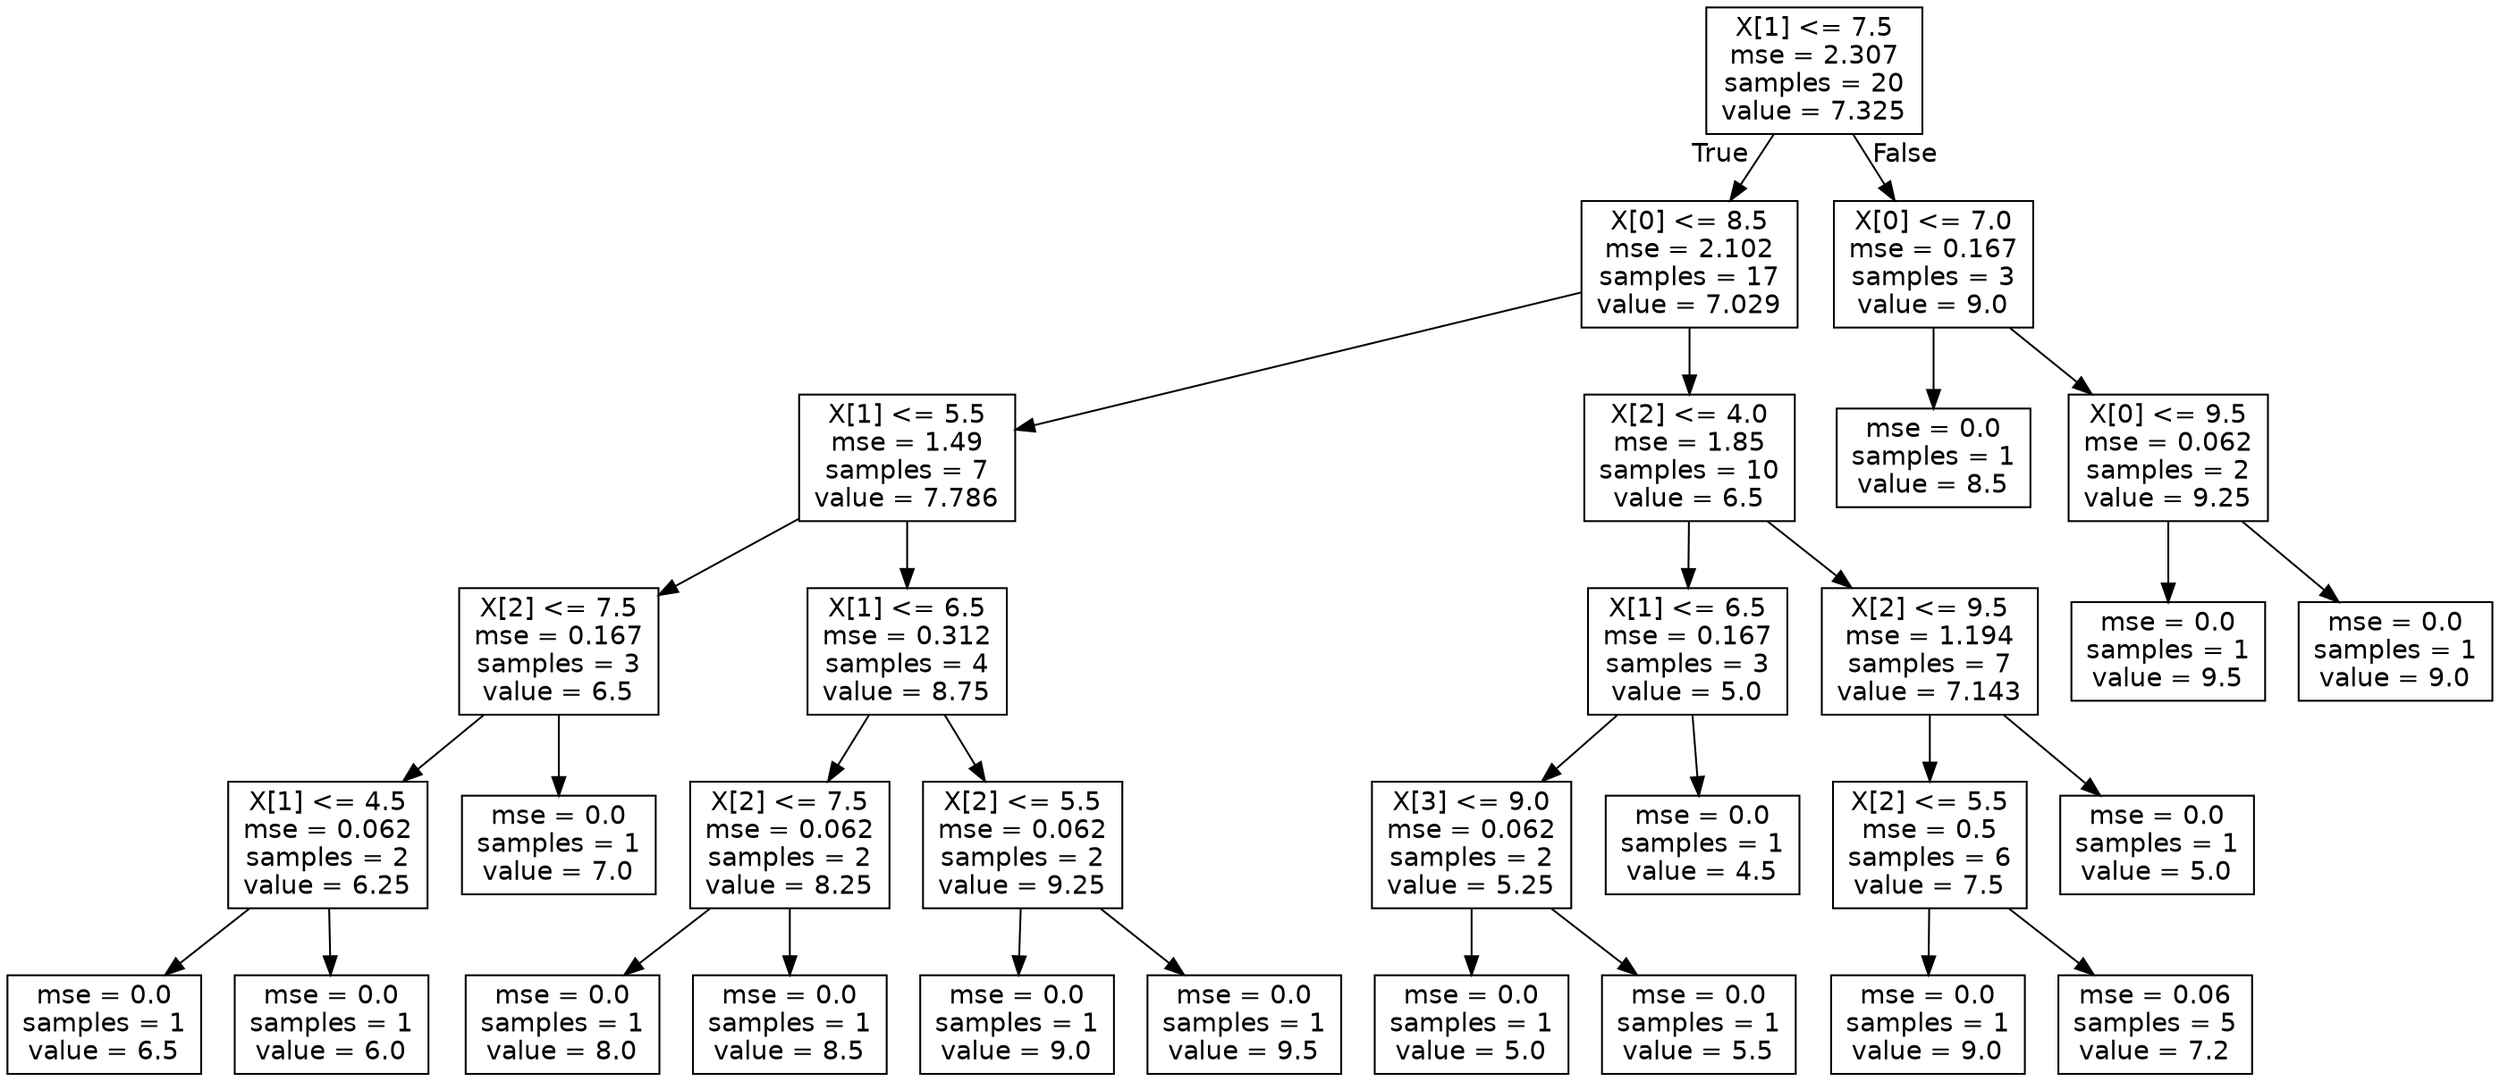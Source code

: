 digraph Tree {
node [shape=box, fontname="helvetica"] ;
edge [fontname="helvetica"] ;
0 [label="X[1] <= 7.5\nmse = 2.307\nsamples = 20\nvalue = 7.325"] ;
1 [label="X[0] <= 8.5\nmse = 2.102\nsamples = 17\nvalue = 7.029"] ;
0 -> 1 [labeldistance=2.5, labelangle=45, headlabel="True"] ;
2 [label="X[1] <= 5.5\nmse = 1.49\nsamples = 7\nvalue = 7.786"] ;
1 -> 2 ;
3 [label="X[2] <= 7.5\nmse = 0.167\nsamples = 3\nvalue = 6.5"] ;
2 -> 3 ;
4 [label="X[1] <= 4.5\nmse = 0.062\nsamples = 2\nvalue = 6.25"] ;
3 -> 4 ;
5 [label="mse = 0.0\nsamples = 1\nvalue = 6.5"] ;
4 -> 5 ;
6 [label="mse = 0.0\nsamples = 1\nvalue = 6.0"] ;
4 -> 6 ;
7 [label="mse = 0.0\nsamples = 1\nvalue = 7.0"] ;
3 -> 7 ;
8 [label="X[1] <= 6.5\nmse = 0.312\nsamples = 4\nvalue = 8.75"] ;
2 -> 8 ;
9 [label="X[2] <= 7.5\nmse = 0.062\nsamples = 2\nvalue = 8.25"] ;
8 -> 9 ;
10 [label="mse = 0.0\nsamples = 1\nvalue = 8.0"] ;
9 -> 10 ;
11 [label="mse = 0.0\nsamples = 1\nvalue = 8.5"] ;
9 -> 11 ;
12 [label="X[2] <= 5.5\nmse = 0.062\nsamples = 2\nvalue = 9.25"] ;
8 -> 12 ;
13 [label="mse = 0.0\nsamples = 1\nvalue = 9.0"] ;
12 -> 13 ;
14 [label="mse = 0.0\nsamples = 1\nvalue = 9.5"] ;
12 -> 14 ;
15 [label="X[2] <= 4.0\nmse = 1.85\nsamples = 10\nvalue = 6.5"] ;
1 -> 15 ;
16 [label="X[1] <= 6.5\nmse = 0.167\nsamples = 3\nvalue = 5.0"] ;
15 -> 16 ;
17 [label="X[3] <= 9.0\nmse = 0.062\nsamples = 2\nvalue = 5.25"] ;
16 -> 17 ;
18 [label="mse = 0.0\nsamples = 1\nvalue = 5.0"] ;
17 -> 18 ;
19 [label="mse = 0.0\nsamples = 1\nvalue = 5.5"] ;
17 -> 19 ;
20 [label="mse = 0.0\nsamples = 1\nvalue = 4.5"] ;
16 -> 20 ;
21 [label="X[2] <= 9.5\nmse = 1.194\nsamples = 7\nvalue = 7.143"] ;
15 -> 21 ;
22 [label="X[2] <= 5.5\nmse = 0.5\nsamples = 6\nvalue = 7.5"] ;
21 -> 22 ;
23 [label="mse = 0.0\nsamples = 1\nvalue = 9.0"] ;
22 -> 23 ;
24 [label="mse = 0.06\nsamples = 5\nvalue = 7.2"] ;
22 -> 24 ;
25 [label="mse = 0.0\nsamples = 1\nvalue = 5.0"] ;
21 -> 25 ;
26 [label="X[0] <= 7.0\nmse = 0.167\nsamples = 3\nvalue = 9.0"] ;
0 -> 26 [labeldistance=2.5, labelangle=-45, headlabel="False"] ;
27 [label="mse = 0.0\nsamples = 1\nvalue = 8.5"] ;
26 -> 27 ;
28 [label="X[0] <= 9.5\nmse = 0.062\nsamples = 2\nvalue = 9.25"] ;
26 -> 28 ;
29 [label="mse = 0.0\nsamples = 1\nvalue = 9.5"] ;
28 -> 29 ;
30 [label="mse = 0.0\nsamples = 1\nvalue = 9.0"] ;
28 -> 30 ;
}
